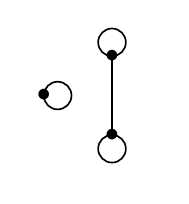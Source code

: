\begin{tikzpicture}[->,>=latex,node distance=1em,semithick]

\node (a2) at (0,0) {$\bullet$};
\node (b2) at (0,1) {$\bullet$};
\node (c2) at (150:1) {$\bullet$};

\node at (0.5,-0.4) {};

\path [draw,-]
    (a2.center) -- (b2.center)
    % (a.center) -- (c.center)
    % (b.center) -- (c.center)
;

\draw (a2.center) ++(-90:0.5em) circle (0.5em);
\draw (b2.center) ++(90:0.5em) circle (0.5em);
\draw (c2.center) ++(-180:-0.5em) circle (0.5em);

\end{tikzpicture}
